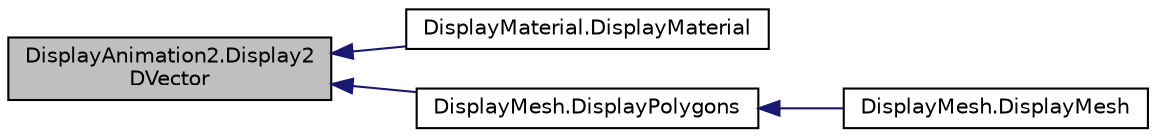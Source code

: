 digraph "DisplayAnimation2.Display2DVector"
{
  edge [fontname="Helvetica",fontsize="10",labelfontname="Helvetica",labelfontsize="10"];
  node [fontname="Helvetica",fontsize="10",shape=record];
  rankdir="LR";
  Node7 [label="DisplayAnimation2.Display2\lDVector",height=0.2,width=0.4,color="black", fillcolor="grey75", style="filled", fontcolor="black"];
  Node7 -> Node8 [dir="back",color="midnightblue",fontsize="10",style="solid",fontname="Helvetica"];
  Node8 [label="DisplayMaterial.DisplayMaterial",height=0.2,width=0.4,color="black", fillcolor="white", style="filled",URL="$namespace_display_material.html#afd52930c7a7f86c1fb22b7816ddc28f7"];
  Node7 -> Node9 [dir="back",color="midnightblue",fontsize="10",style="solid",fontname="Helvetica"];
  Node9 [label="DisplayMesh.DisplayPolygons",height=0.2,width=0.4,color="black", fillcolor="white", style="filled",URL="$namespace_display_mesh.html#a12110409bb6a31e9740575ed9606c56e"];
  Node9 -> Node10 [dir="back",color="midnightblue",fontsize="10",style="solid",fontname="Helvetica"];
  Node10 [label="DisplayMesh.DisplayMesh",height=0.2,width=0.4,color="black", fillcolor="white", style="filled",URL="$namespace_display_mesh.html#ad7aad925c6b08488410a66263097aa1f"];
}
